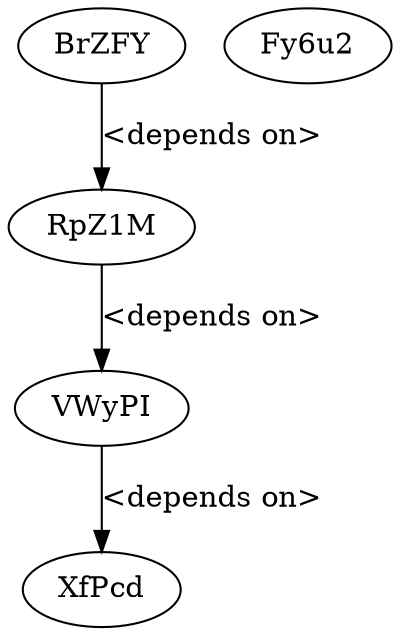 digraph G {
  BrZFY [ label="BrZFY" ];
  RpZ1M [ label="RpZ1M" ];
  VWyPI [ label="VWyPI" ];
  XfPcd [ label="XfPcd" ];
  Fy6u2 [ label="Fy6u2" ];
  BrZFY -> RpZ1M [ label="<depends on>" ];
  RpZ1M -> VWyPI [ label="<depends on>" ];
  VWyPI -> XfPcd [ label="<depends on>" ];
}
